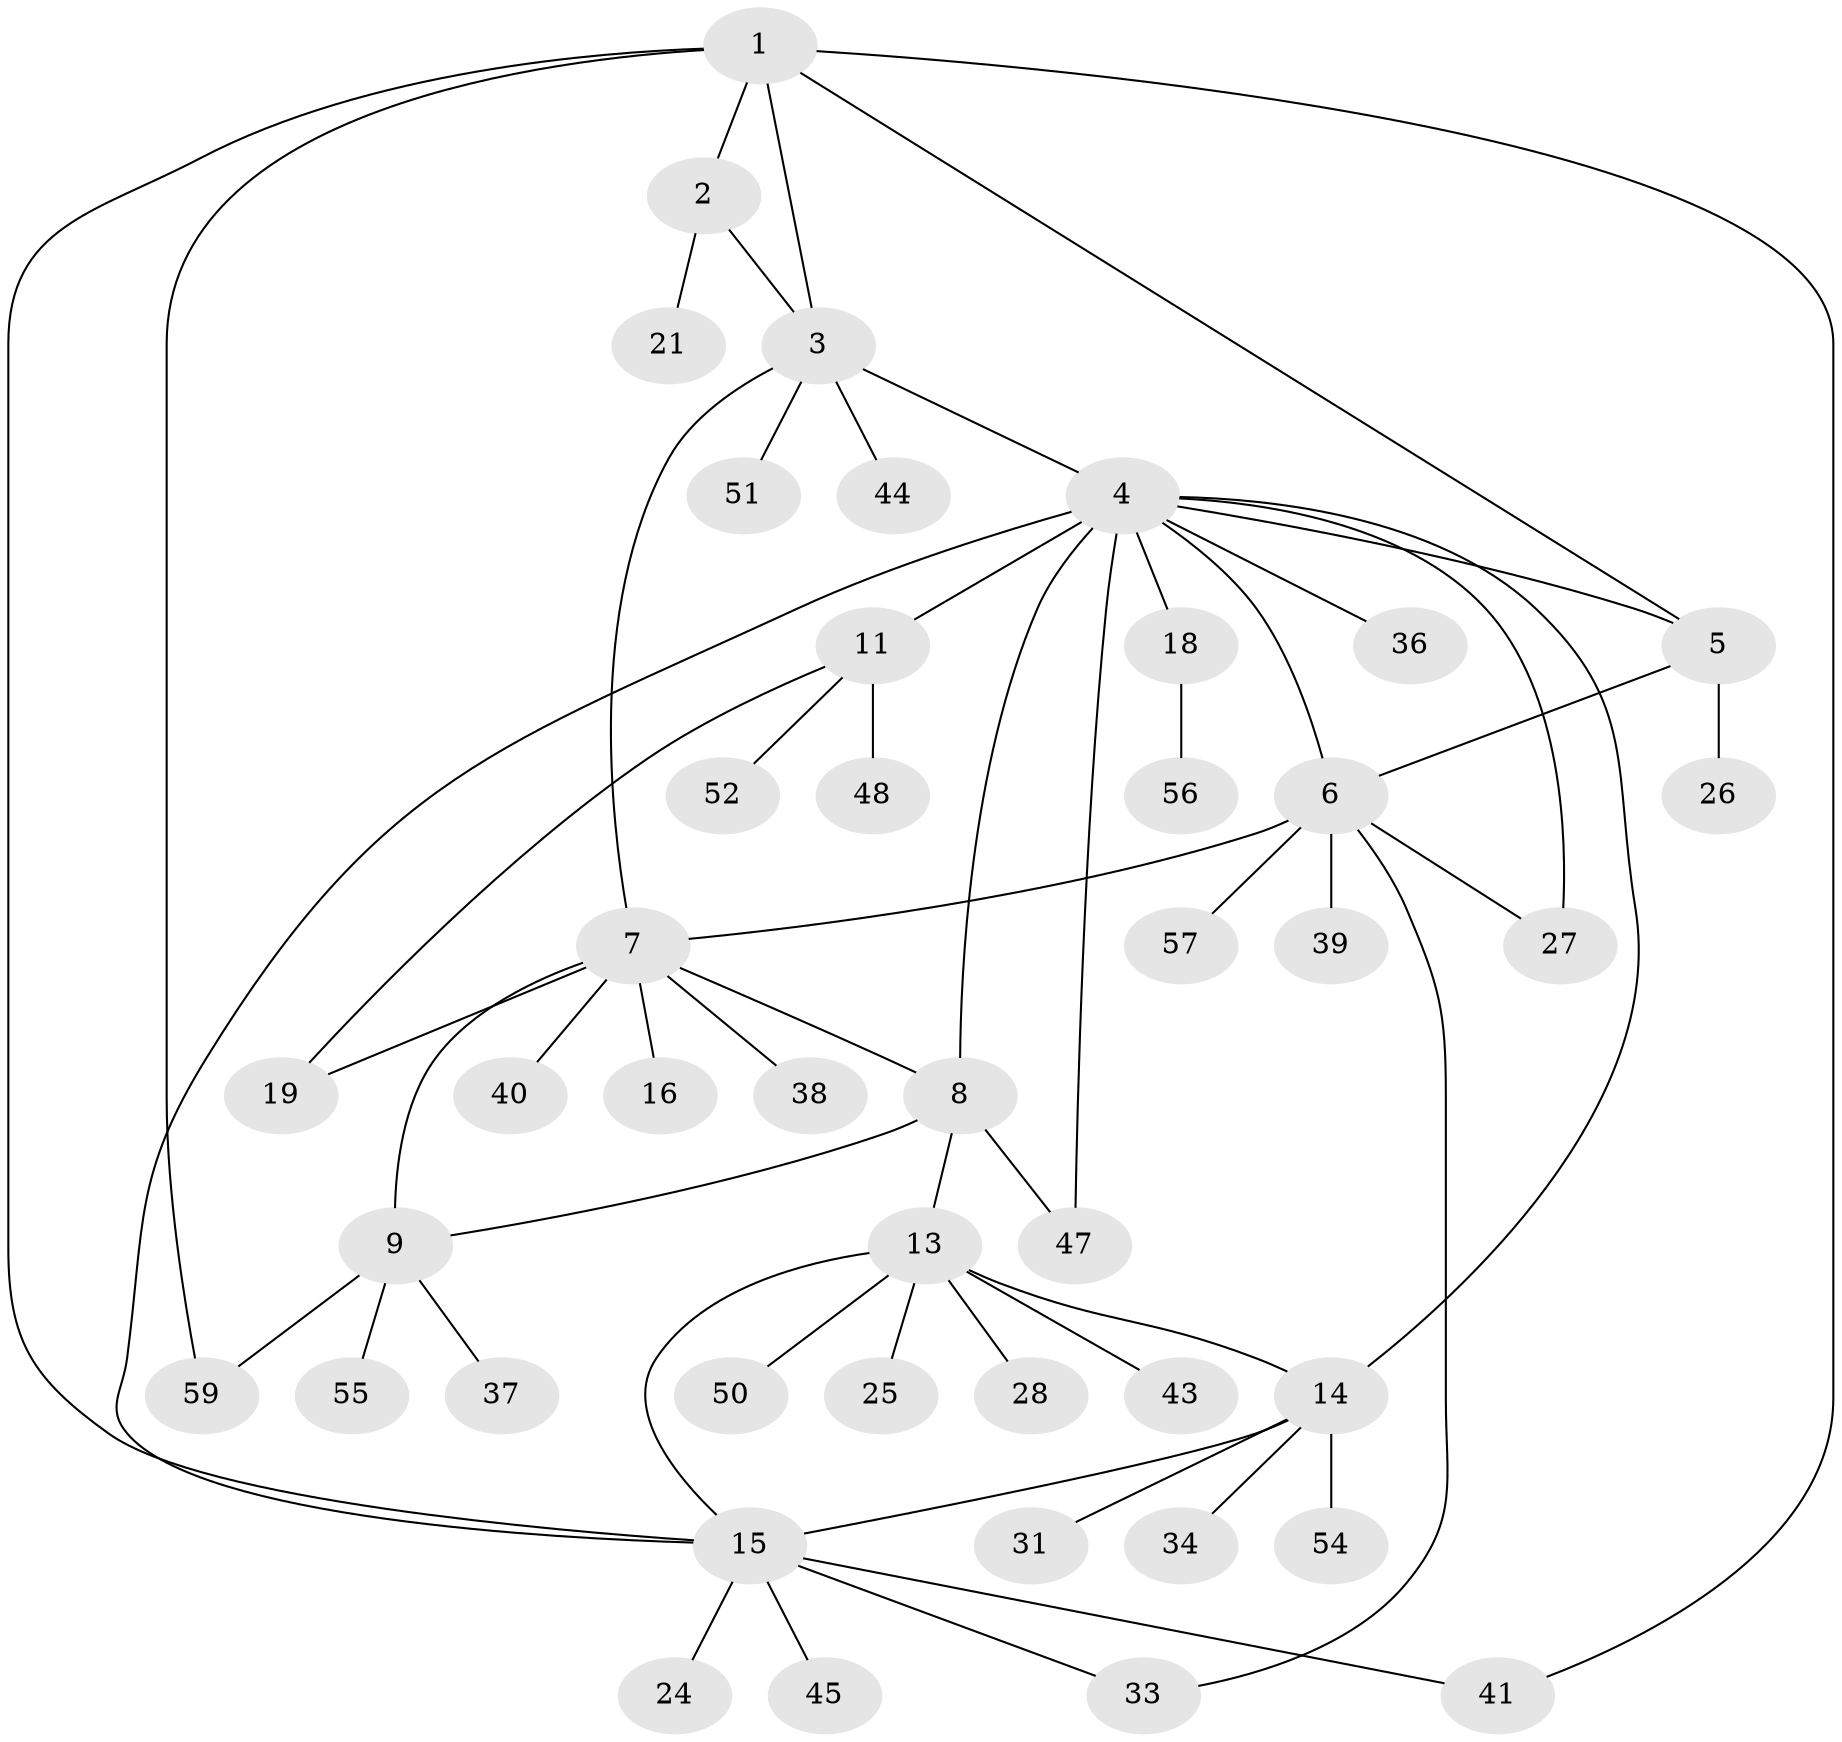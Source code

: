 // Generated by graph-tools (version 1.1) at 2025/52/02/27/25 19:52:22]
// undirected, 44 vertices, 59 edges
graph export_dot {
graph [start="1"]
  node [color=gray90,style=filled];
  1 [super="+30"];
  2 [super="+17"];
  3 [super="+23"];
  4 [super="+10"];
  5;
  6 [super="+22"];
  7 [super="+42"];
  8;
  9 [super="+58"];
  11 [super="+12"];
  13 [super="+32"];
  14 [super="+53"];
  15 [super="+29"];
  16;
  18 [super="+20"];
  19;
  21;
  24 [super="+35"];
  25;
  26;
  27;
  28;
  31;
  33;
  34;
  36 [super="+46"];
  37;
  38;
  39;
  40 [super="+60"];
  41 [super="+49"];
  43;
  44;
  45;
  47;
  48;
  50;
  51;
  52;
  54;
  55;
  56;
  57;
  59;
  1 -- 2;
  1 -- 3;
  1 -- 5;
  1 -- 15;
  1 -- 59;
  1 -- 41;
  2 -- 3;
  2 -- 21;
  3 -- 7;
  3 -- 44;
  3 -- 51;
  3 -- 4;
  4 -- 5;
  4 -- 6;
  4 -- 14;
  4 -- 18;
  4 -- 47;
  4 -- 36;
  4 -- 8;
  4 -- 11 [weight=2];
  4 -- 27;
  4 -- 15;
  5 -- 6;
  5 -- 26;
  6 -- 7;
  6 -- 27;
  6 -- 33;
  6 -- 39;
  6 -- 57;
  7 -- 8;
  7 -- 9;
  7 -- 16;
  7 -- 38;
  7 -- 40;
  7 -- 19;
  8 -- 9;
  8 -- 13;
  8 -- 47;
  9 -- 37;
  9 -- 55;
  9 -- 59;
  11 -- 19;
  11 -- 48;
  11 -- 52;
  13 -- 14;
  13 -- 15;
  13 -- 25;
  13 -- 28;
  13 -- 43;
  13 -- 50;
  14 -- 15;
  14 -- 31;
  14 -- 34;
  14 -- 54;
  15 -- 24;
  15 -- 33;
  15 -- 45;
  15 -- 41;
  18 -- 56;
}
